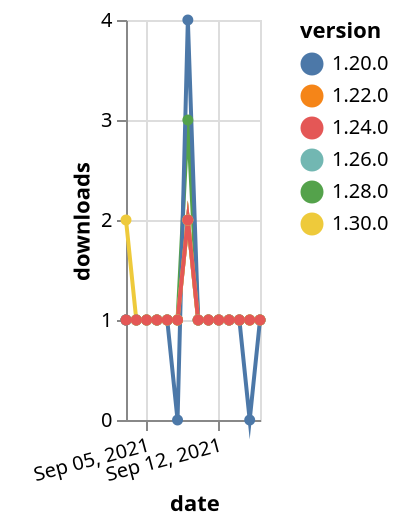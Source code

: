 {"$schema": "https://vega.github.io/schema/vega-lite/v5.json", "description": "A simple bar chart with embedded data.", "data": {"values": [{"date": "2021-09-03", "total": 283, "delta": 1, "version": "1.22.0"}, {"date": "2021-09-04", "total": 284, "delta": 1, "version": "1.22.0"}, {"date": "2021-09-05", "total": 285, "delta": 1, "version": "1.22.0"}, {"date": "2021-09-06", "total": 286, "delta": 1, "version": "1.22.0"}, {"date": "2021-09-07", "total": 287, "delta": 1, "version": "1.22.0"}, {"date": "2021-09-08", "total": 288, "delta": 1, "version": "1.22.0"}, {"date": "2021-09-09", "total": 290, "delta": 2, "version": "1.22.0"}, {"date": "2021-09-10", "total": 291, "delta": 1, "version": "1.22.0"}, {"date": "2021-09-11", "total": 292, "delta": 1, "version": "1.22.0"}, {"date": "2021-09-12", "total": 293, "delta": 1, "version": "1.22.0"}, {"date": "2021-09-13", "total": 294, "delta": 1, "version": "1.22.0"}, {"date": "2021-09-14", "total": 295, "delta": 1, "version": "1.22.0"}, {"date": "2021-09-15", "total": 296, "delta": 1, "version": "1.22.0"}, {"date": "2021-09-16", "total": 297, "delta": 1, "version": "1.22.0"}, {"date": "2021-09-03", "total": 160, "delta": 1, "version": "1.28.0"}, {"date": "2021-09-04", "total": 161, "delta": 1, "version": "1.28.0"}, {"date": "2021-09-05", "total": 162, "delta": 1, "version": "1.28.0"}, {"date": "2021-09-06", "total": 163, "delta": 1, "version": "1.28.0"}, {"date": "2021-09-07", "total": 164, "delta": 1, "version": "1.28.0"}, {"date": "2021-09-08", "total": 165, "delta": 1, "version": "1.28.0"}, {"date": "2021-09-09", "total": 168, "delta": 3, "version": "1.28.0"}, {"date": "2021-09-10", "total": 169, "delta": 1, "version": "1.28.0"}, {"date": "2021-09-11", "total": 170, "delta": 1, "version": "1.28.0"}, {"date": "2021-09-12", "total": 171, "delta": 1, "version": "1.28.0"}, {"date": "2021-09-13", "total": 172, "delta": 1, "version": "1.28.0"}, {"date": "2021-09-14", "total": 173, "delta": 1, "version": "1.28.0"}, {"date": "2021-09-15", "total": 174, "delta": 1, "version": "1.28.0"}, {"date": "2021-09-16", "total": 175, "delta": 1, "version": "1.28.0"}, {"date": "2021-09-03", "total": 136, "delta": 1, "version": "1.26.0"}, {"date": "2021-09-04", "total": 137, "delta": 1, "version": "1.26.0"}, {"date": "2021-09-05", "total": 138, "delta": 1, "version": "1.26.0"}, {"date": "2021-09-06", "total": 139, "delta": 1, "version": "1.26.0"}, {"date": "2021-09-07", "total": 140, "delta": 1, "version": "1.26.0"}, {"date": "2021-09-08", "total": 141, "delta": 1, "version": "1.26.0"}, {"date": "2021-09-09", "total": 143, "delta": 2, "version": "1.26.0"}, {"date": "2021-09-10", "total": 144, "delta": 1, "version": "1.26.0"}, {"date": "2021-09-11", "total": 145, "delta": 1, "version": "1.26.0"}, {"date": "2021-09-12", "total": 146, "delta": 1, "version": "1.26.0"}, {"date": "2021-09-13", "total": 147, "delta": 1, "version": "1.26.0"}, {"date": "2021-09-14", "total": 148, "delta": 1, "version": "1.26.0"}, {"date": "2021-09-15", "total": 149, "delta": 1, "version": "1.26.0"}, {"date": "2021-09-16", "total": 150, "delta": 1, "version": "1.26.0"}, {"date": "2021-09-03", "total": 328, "delta": 1, "version": "1.20.0"}, {"date": "2021-09-04", "total": 329, "delta": 1, "version": "1.20.0"}, {"date": "2021-09-05", "total": 330, "delta": 1, "version": "1.20.0"}, {"date": "2021-09-06", "total": 331, "delta": 1, "version": "1.20.0"}, {"date": "2021-09-07", "total": 332, "delta": 1, "version": "1.20.0"}, {"date": "2021-09-08", "total": 332, "delta": 0, "version": "1.20.0"}, {"date": "2021-09-09", "total": 336, "delta": 4, "version": "1.20.0"}, {"date": "2021-09-10", "total": 337, "delta": 1, "version": "1.20.0"}, {"date": "2021-09-11", "total": 338, "delta": 1, "version": "1.20.0"}, {"date": "2021-09-12", "total": 339, "delta": 1, "version": "1.20.0"}, {"date": "2021-09-13", "total": 340, "delta": 1, "version": "1.20.0"}, {"date": "2021-09-14", "total": 341, "delta": 1, "version": "1.20.0"}, {"date": "2021-09-15", "total": 341, "delta": 0, "version": "1.20.0"}, {"date": "2021-09-16", "total": 342, "delta": 1, "version": "1.20.0"}, {"date": "2021-09-03", "total": 114, "delta": 2, "version": "1.30.0"}, {"date": "2021-09-04", "total": 115, "delta": 1, "version": "1.30.0"}, {"date": "2021-09-05", "total": 116, "delta": 1, "version": "1.30.0"}, {"date": "2021-09-06", "total": 117, "delta": 1, "version": "1.30.0"}, {"date": "2021-09-07", "total": 118, "delta": 1, "version": "1.30.0"}, {"date": "2021-09-08", "total": 119, "delta": 1, "version": "1.30.0"}, {"date": "2021-09-09", "total": 121, "delta": 2, "version": "1.30.0"}, {"date": "2021-09-10", "total": 122, "delta": 1, "version": "1.30.0"}, {"date": "2021-09-11", "total": 123, "delta": 1, "version": "1.30.0"}, {"date": "2021-09-12", "total": 124, "delta": 1, "version": "1.30.0"}, {"date": "2021-09-13", "total": 125, "delta": 1, "version": "1.30.0"}, {"date": "2021-09-14", "total": 126, "delta": 1, "version": "1.30.0"}, {"date": "2021-09-15", "total": 127, "delta": 1, "version": "1.30.0"}, {"date": "2021-09-16", "total": 128, "delta": 1, "version": "1.30.0"}, {"date": "2021-09-03", "total": 170, "delta": 1, "version": "1.24.0"}, {"date": "2021-09-04", "total": 171, "delta": 1, "version": "1.24.0"}, {"date": "2021-09-05", "total": 172, "delta": 1, "version": "1.24.0"}, {"date": "2021-09-06", "total": 173, "delta": 1, "version": "1.24.0"}, {"date": "2021-09-07", "total": 174, "delta": 1, "version": "1.24.0"}, {"date": "2021-09-08", "total": 175, "delta": 1, "version": "1.24.0"}, {"date": "2021-09-09", "total": 177, "delta": 2, "version": "1.24.0"}, {"date": "2021-09-10", "total": 178, "delta": 1, "version": "1.24.0"}, {"date": "2021-09-11", "total": 179, "delta": 1, "version": "1.24.0"}, {"date": "2021-09-12", "total": 180, "delta": 1, "version": "1.24.0"}, {"date": "2021-09-13", "total": 181, "delta": 1, "version": "1.24.0"}, {"date": "2021-09-14", "total": 182, "delta": 1, "version": "1.24.0"}, {"date": "2021-09-15", "total": 183, "delta": 1, "version": "1.24.0"}, {"date": "2021-09-16", "total": 184, "delta": 1, "version": "1.24.0"}]}, "width": "container", "mark": {"type": "line", "point": {"filled": true}}, "encoding": {"x": {"field": "date", "type": "temporal", "timeUnit": "yearmonthdate", "title": "date", "axis": {"labelAngle": -15}}, "y": {"field": "delta", "type": "quantitative", "title": "downloads"}, "color": {"field": "version", "type": "nominal"}, "tooltip": {"field": "delta"}}}